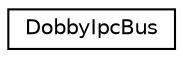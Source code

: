 digraph "Graphical Class Hierarchy"
{
 // LATEX_PDF_SIZE
  edge [fontname="Helvetica",fontsize="10",labelfontname="Helvetica",labelfontsize="10"];
  node [fontname="Helvetica",fontsize="10",shape=record];
  rankdir="LR";
  Node0 [label="DobbyIpcBus",height=0.2,width=0.4,color="black", fillcolor="white", style="filled",URL="$classDobbyIpcBus.html",tooltip="Wraps an IPC service object on a given bus."];
}
